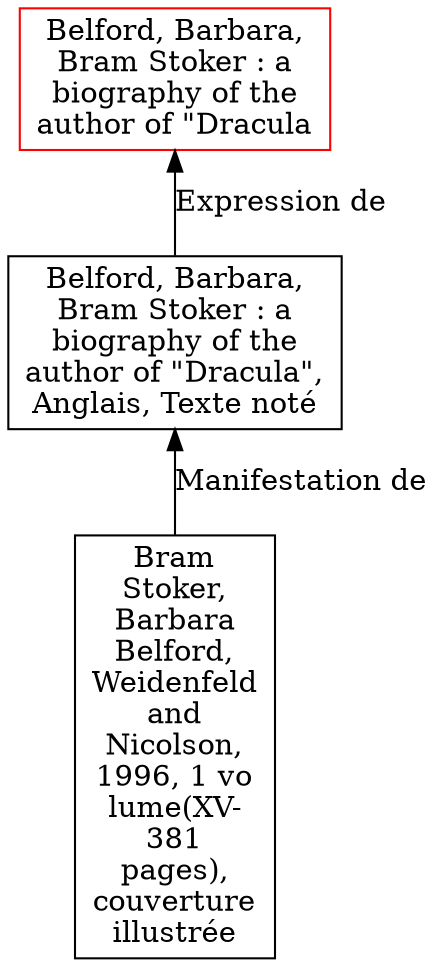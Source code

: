 // Notice UMLRM0070
digraph UMLRM0070 {
	node [align=left shape=rect]
	size="20,20"
	rankdir=BT
	UMLRM0070 [label="Belford, Barbara,
Bram Stoker : a
biography of the
author of \"Dracula" color=red]
	UMLRM0071 [label="Belford, Barbara,
Bram Stoker : a
biography of the
author of \"Dracula\",
Anglais, Texte noté"]
	UMLRM0071 -> UMLRM0070 [label="Expression de"]
	UMLRM0072 [label="Bram
Stoker,
Barbara
Belford,
Weidenfeld
and
Nicolson,
1996, 1 vo
lume(XV-
381
pages),
couverture
illustrée"]
	UMLRM0072 -> UMLRM0071 [label="Manifestation de"]
}
